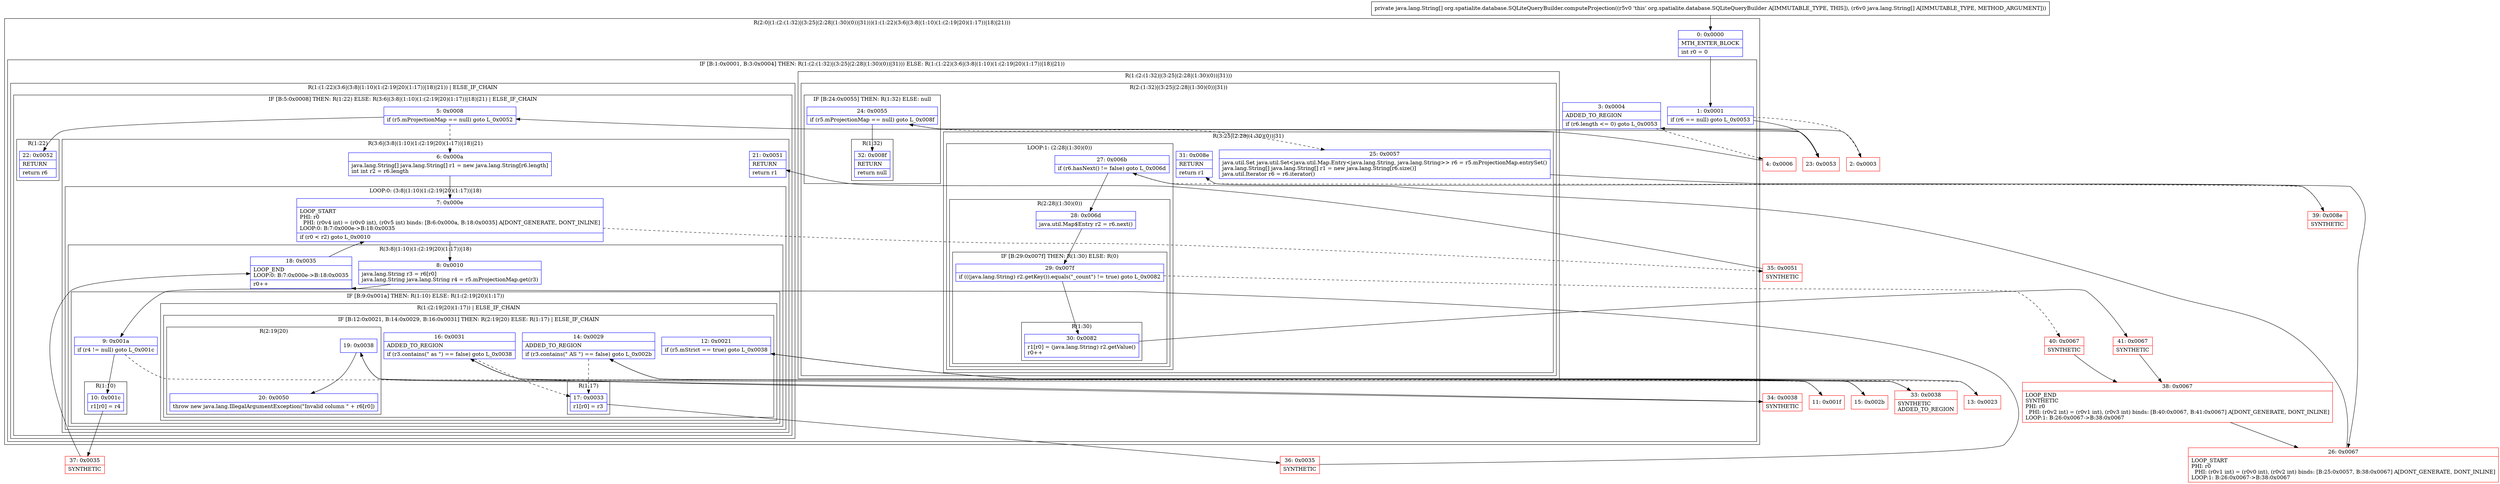 digraph "CFG fororg.spatialite.database.SQLiteQueryBuilder.computeProjection([Ljava\/lang\/String;)[Ljava\/lang\/String;" {
subgraph cluster_Region_1811755161 {
label = "R(2:0|(1:(2:(1:32)|(3:25|(2:28|(1:30)(0))|31)))(1:(1:22)(3:6|(3:8|(1:10)(1:(2:19|20)(1:17))|18)|21)))";
node [shape=record,color=blue];
Node_0 [shape=record,label="{0\:\ 0x0000|MTH_ENTER_BLOCK\l|int r0 = 0\l}"];
subgraph cluster_IfRegion_1332597735 {
label = "IF [B:1:0x0001, B:3:0x0004] THEN: R(1:(2:(1:32)|(3:25|(2:28|(1:30)(0))|31))) ELSE: R(1:(1:22)(3:6|(3:8|(1:10)(1:(2:19|20)(1:17))|18)|21))";
node [shape=record,color=blue];
Node_1 [shape=record,label="{1\:\ 0x0001|if (r6 == null) goto L_0x0053\l}"];
Node_3 [shape=record,label="{3\:\ 0x0004|ADDED_TO_REGION\l|if (r6.length \<= 0) goto L_0x0053\l}"];
subgraph cluster_Region_1581716417 {
label = "R(1:(2:(1:32)|(3:25|(2:28|(1:30)(0))|31)))";
node [shape=record,color=blue];
subgraph cluster_Region_705371727 {
label = "R(2:(1:32)|(3:25|(2:28|(1:30)(0))|31))";
node [shape=record,color=blue];
subgraph cluster_IfRegion_977564222 {
label = "IF [B:24:0x0055] THEN: R(1:32) ELSE: null";
node [shape=record,color=blue];
Node_24 [shape=record,label="{24\:\ 0x0055|if (r5.mProjectionMap == null) goto L_0x008f\l}"];
subgraph cluster_Region_454519930 {
label = "R(1:32)";
node [shape=record,color=blue];
Node_32 [shape=record,label="{32\:\ 0x008f|RETURN\l|return null\l}"];
}
}
subgraph cluster_Region_250990090 {
label = "R(3:25|(2:28|(1:30)(0))|31)";
node [shape=record,color=blue];
Node_25 [shape=record,label="{25\:\ 0x0057|java.util.Set java.util.Set\<java.util.Map.Entry\<java.lang.String, java.lang.String\>\> r6 = r5.mProjectionMap.entrySet()\ljava.lang.String[] java.lang.String[] r1 = new java.lang.String[r6.size()]\ljava.util.Iterator r6 = r6.iterator()\l}"];
subgraph cluster_LoopRegion_2099822018 {
label = "LOOP:1: (2:28|(1:30)(0))";
node [shape=record,color=blue];
Node_27 [shape=record,label="{27\:\ 0x006b|if (r6.hasNext() != false) goto L_0x006d\l}"];
subgraph cluster_Region_262352206 {
label = "R(2:28|(1:30)(0))";
node [shape=record,color=blue];
Node_28 [shape=record,label="{28\:\ 0x006d|java.util.Map$Entry r2 = r6.next()\l}"];
subgraph cluster_IfRegion_376404742 {
label = "IF [B:29:0x007f] THEN: R(1:30) ELSE: R(0)";
node [shape=record,color=blue];
Node_29 [shape=record,label="{29\:\ 0x007f|if (((java.lang.String) r2.getKey()).equals(\"_count\") != true) goto L_0x0082\l}"];
subgraph cluster_Region_827345357 {
label = "R(1:30)";
node [shape=record,color=blue];
Node_30 [shape=record,label="{30\:\ 0x0082|r1[r0] = (java.lang.String) r2.getValue()\lr0++\l}"];
}
subgraph cluster_Region_909881613 {
label = "R(0)";
node [shape=record,color=blue];
}
}
}
}
Node_31 [shape=record,label="{31\:\ 0x008e|RETURN\l|return r1\l}"];
}
}
}
subgraph cluster_Region_247848101 {
label = "R(1:(1:22)(3:6|(3:8|(1:10)(1:(2:19|20)(1:17))|18)|21)) | ELSE_IF_CHAIN\l";
node [shape=record,color=blue];
subgraph cluster_IfRegion_404375918 {
label = "IF [B:5:0x0008] THEN: R(1:22) ELSE: R(3:6|(3:8|(1:10)(1:(2:19|20)(1:17))|18)|21) | ELSE_IF_CHAIN\l";
node [shape=record,color=blue];
Node_5 [shape=record,label="{5\:\ 0x0008|if (r5.mProjectionMap == null) goto L_0x0052\l}"];
subgraph cluster_Region_1975563808 {
label = "R(1:22)";
node [shape=record,color=blue];
Node_22 [shape=record,label="{22\:\ 0x0052|RETURN\l|return r6\l}"];
}
subgraph cluster_Region_629649279 {
label = "R(3:6|(3:8|(1:10)(1:(2:19|20)(1:17))|18)|21)";
node [shape=record,color=blue];
Node_6 [shape=record,label="{6\:\ 0x000a|java.lang.String[] java.lang.String[] r1 = new java.lang.String[r6.length]\lint int r2 = r6.length\l}"];
subgraph cluster_LoopRegion_619326718 {
label = "LOOP:0: (3:8|(1:10)(1:(2:19|20)(1:17))|18)";
node [shape=record,color=blue];
Node_7 [shape=record,label="{7\:\ 0x000e|LOOP_START\lPHI: r0 \l  PHI: (r0v4 int) = (r0v0 int), (r0v5 int) binds: [B:6:0x000a, B:18:0x0035] A[DONT_GENERATE, DONT_INLINE]\lLOOP:0: B:7:0x000e\-\>B:18:0x0035\l|if (r0 \< r2) goto L_0x0010\l}"];
subgraph cluster_Region_1474766621 {
label = "R(3:8|(1:10)(1:(2:19|20)(1:17))|18)";
node [shape=record,color=blue];
Node_8 [shape=record,label="{8\:\ 0x0010|java.lang.String r3 = r6[r0]\ljava.lang.String java.lang.String r4 = r5.mProjectionMap.get(r3)\l}"];
subgraph cluster_IfRegion_1128475019 {
label = "IF [B:9:0x001a] THEN: R(1:10) ELSE: R(1:(2:19|20)(1:17))";
node [shape=record,color=blue];
Node_9 [shape=record,label="{9\:\ 0x001a|if (r4 != null) goto L_0x001c\l}"];
subgraph cluster_Region_638695682 {
label = "R(1:10)";
node [shape=record,color=blue];
Node_10 [shape=record,label="{10\:\ 0x001c|r1[r0] = r4\l}"];
}
subgraph cluster_Region_513331788 {
label = "R(1:(2:19|20)(1:17)) | ELSE_IF_CHAIN\l";
node [shape=record,color=blue];
subgraph cluster_IfRegion_1415275521 {
label = "IF [B:12:0x0021, B:14:0x0029, B:16:0x0031] THEN: R(2:19|20) ELSE: R(1:17) | ELSE_IF_CHAIN\l";
node [shape=record,color=blue];
Node_12 [shape=record,label="{12\:\ 0x0021|if (r5.mStrict == true) goto L_0x0038\l}"];
Node_14 [shape=record,label="{14\:\ 0x0029|ADDED_TO_REGION\l|if (r3.contains(\" AS \") == false) goto L_0x002b\l}"];
Node_16 [shape=record,label="{16\:\ 0x0031|ADDED_TO_REGION\l|if (r3.contains(\" as \") == false) goto L_0x0038\l}"];
subgraph cluster_Region_356287020 {
label = "R(2:19|20)";
node [shape=record,color=blue];
Node_19 [shape=record,label="{19\:\ 0x0038}"];
Node_20 [shape=record,label="{20\:\ 0x0050|throw new java.lang.IllegalArgumentException(\"Invalid column \" + r6[r0])\l}"];
}
subgraph cluster_Region_2072875097 {
label = "R(1:17)";
node [shape=record,color=blue];
Node_17 [shape=record,label="{17\:\ 0x0033|r1[r0] = r3\l}"];
}
}
}
}
Node_18 [shape=record,label="{18\:\ 0x0035|LOOP_END\lLOOP:0: B:7:0x000e\-\>B:18:0x0035\l|r0++\l}"];
}
}
Node_21 [shape=record,label="{21\:\ 0x0051|RETURN\l|return r1\l}"];
}
}
}
}
}
Node_2 [shape=record,color=red,label="{2\:\ 0x0003}"];
Node_4 [shape=record,color=red,label="{4\:\ 0x0006}"];
Node_11 [shape=record,color=red,label="{11\:\ 0x001f}"];
Node_13 [shape=record,color=red,label="{13\:\ 0x0023}"];
Node_15 [shape=record,color=red,label="{15\:\ 0x002b}"];
Node_23 [shape=record,color=red,label="{23\:\ 0x0053}"];
Node_26 [shape=record,color=red,label="{26\:\ 0x0067|LOOP_START\lPHI: r0 \l  PHI: (r0v1 int) = (r0v0 int), (r0v2 int) binds: [B:25:0x0057, B:38:0x0067] A[DONT_GENERATE, DONT_INLINE]\lLOOP:1: B:26:0x0067\-\>B:38:0x0067\l}"];
Node_33 [shape=record,color=red,label="{33\:\ 0x0038|SYNTHETIC\lADDED_TO_REGION\l}"];
Node_34 [shape=record,color=red,label="{34\:\ 0x0038|SYNTHETIC\l}"];
Node_35 [shape=record,color=red,label="{35\:\ 0x0051|SYNTHETIC\l}"];
Node_36 [shape=record,color=red,label="{36\:\ 0x0035|SYNTHETIC\l}"];
Node_37 [shape=record,color=red,label="{37\:\ 0x0035|SYNTHETIC\l}"];
Node_38 [shape=record,color=red,label="{38\:\ 0x0067|LOOP_END\lSYNTHETIC\lPHI: r0 \l  PHI: (r0v2 int) = (r0v1 int), (r0v3 int) binds: [B:40:0x0067, B:41:0x0067] A[DONT_GENERATE, DONT_INLINE]\lLOOP:1: B:26:0x0067\-\>B:38:0x0067\l}"];
Node_39 [shape=record,color=red,label="{39\:\ 0x008e|SYNTHETIC\l}"];
Node_40 [shape=record,color=red,label="{40\:\ 0x0067|SYNTHETIC\l}"];
Node_41 [shape=record,color=red,label="{41\:\ 0x0067|SYNTHETIC\l}"];
MethodNode[shape=record,label="{private java.lang.String[] org.spatialite.database.SQLiteQueryBuilder.computeProjection((r5v0 'this' org.spatialite.database.SQLiteQueryBuilder A[IMMUTABLE_TYPE, THIS]), (r6v0 java.lang.String[] A[IMMUTABLE_TYPE, METHOD_ARGUMENT])) }"];
MethodNode -> Node_0;
Node_0 -> Node_1;
Node_1 -> Node_2[style=dashed];
Node_1 -> Node_23;
Node_3 -> Node_4[style=dashed];
Node_3 -> Node_23;
Node_24 -> Node_25[style=dashed];
Node_24 -> Node_32;
Node_25 -> Node_26;
Node_27 -> Node_28;
Node_27 -> Node_39[style=dashed];
Node_28 -> Node_29;
Node_29 -> Node_30;
Node_29 -> Node_40[style=dashed];
Node_30 -> Node_41;
Node_5 -> Node_6[style=dashed];
Node_5 -> Node_22;
Node_6 -> Node_7;
Node_7 -> Node_8;
Node_7 -> Node_35[style=dashed];
Node_8 -> Node_9;
Node_9 -> Node_10;
Node_9 -> Node_11[style=dashed];
Node_10 -> Node_37;
Node_12 -> Node_13[style=dashed];
Node_12 -> Node_33;
Node_14 -> Node_15;
Node_14 -> Node_17[style=dashed];
Node_16 -> Node_17[style=dashed];
Node_16 -> Node_34;
Node_19 -> Node_20;
Node_17 -> Node_36;
Node_18 -> Node_7;
Node_2 -> Node_3;
Node_4 -> Node_5;
Node_11 -> Node_12;
Node_13 -> Node_14;
Node_15 -> Node_16;
Node_23 -> Node_24;
Node_26 -> Node_27;
Node_33 -> Node_19;
Node_34 -> Node_19;
Node_35 -> Node_21;
Node_36 -> Node_18;
Node_37 -> Node_18;
Node_38 -> Node_26;
Node_39 -> Node_31;
Node_40 -> Node_38;
Node_41 -> Node_38;
}

